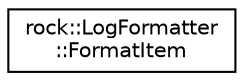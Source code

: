 digraph "类继承关系图"
{
 // LATEX_PDF_SIZE
  edge [fontname="Helvetica",fontsize="10",labelfontname="Helvetica",labelfontsize="10"];
  node [fontname="Helvetica",fontsize="10",shape=record];
  rankdir="LR";
  Node0 [label="rock::LogFormatter\l::FormatItem",height=0.2,width=0.4,color="black", fillcolor="white", style="filled",URL="$classrock_1_1LogFormatter_1_1FormatItem.html",tooltip="日志内容项格式化"];
}

